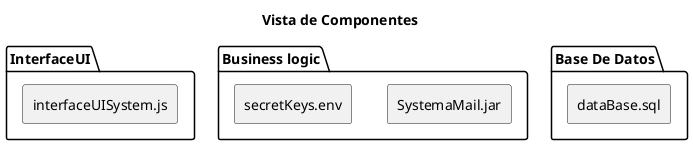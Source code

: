 @startuml
title: Vista de Componentes

package "InterfaceUI"{
    agent interfaceUISystem.js
}

package "Business logic" {
    agent SystemaMail.jar
    agent secretKeys.env
}

package "Base De Datos"{
    agent dataBase.sql
}

@enduml